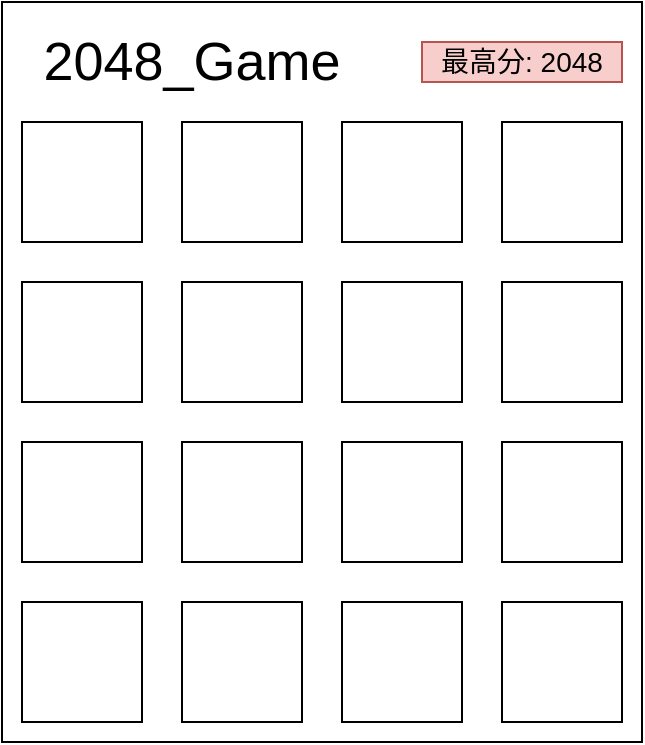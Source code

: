 <mxfile version="13.9.9" type="device"><diagram id="C5RBs43oDa-KdzZeNtuy" name="Page-1"><mxGraphModel dx="1086" dy="806" grid="1" gridSize="10" guides="1" tooltips="1" connect="1" arrows="1" fold="1" page="1" pageScale="1" pageWidth="827" pageHeight="1169" math="0" shadow="0"><root><mxCell id="WIyWlLk6GJQsqaUBKTNV-0"/><mxCell id="WIyWlLk6GJQsqaUBKTNV-1" parent="WIyWlLk6GJQsqaUBKTNV-0"/><mxCell id="wg_XO_ZBqODpzE-Q0OFW-0" value="" style="rounded=0;whiteSpace=wrap;html=1;" vertex="1" parent="WIyWlLk6GJQsqaUBKTNV-1"><mxGeometry width="320" height="370" as="geometry"/></mxCell><mxCell id="wg_XO_ZBqODpzE-Q0OFW-1" value="" style="rounded=0;whiteSpace=wrap;html=1;" vertex="1" parent="WIyWlLk6GJQsqaUBKTNV-1"><mxGeometry x="10" y="300" width="60" height="60" as="geometry"/></mxCell><mxCell id="wg_XO_ZBqODpzE-Q0OFW-2" value="" style="rounded=0;whiteSpace=wrap;html=1;" vertex="1" parent="WIyWlLk6GJQsqaUBKTNV-1"><mxGeometry x="90" y="300" width="60" height="60" as="geometry"/></mxCell><mxCell id="wg_XO_ZBqODpzE-Q0OFW-3" value="" style="rounded=0;whiteSpace=wrap;html=1;" vertex="1" parent="WIyWlLk6GJQsqaUBKTNV-1"><mxGeometry x="170" y="300" width="60" height="60" as="geometry"/></mxCell><mxCell id="wg_XO_ZBqODpzE-Q0OFW-4" value="" style="rounded=0;whiteSpace=wrap;html=1;" vertex="1" parent="WIyWlLk6GJQsqaUBKTNV-1"><mxGeometry x="250" y="300" width="60" height="60" as="geometry"/></mxCell><mxCell id="wg_XO_ZBqODpzE-Q0OFW-5" value="" style="rounded=0;whiteSpace=wrap;html=1;" vertex="1" parent="WIyWlLk6GJQsqaUBKTNV-1"><mxGeometry x="10" y="220" width="60" height="60" as="geometry"/></mxCell><mxCell id="wg_XO_ZBqODpzE-Q0OFW-6" value="" style="rounded=0;whiteSpace=wrap;html=1;" vertex="1" parent="WIyWlLk6GJQsqaUBKTNV-1"><mxGeometry x="90" y="220" width="60" height="60" as="geometry"/></mxCell><mxCell id="wg_XO_ZBqODpzE-Q0OFW-7" value="" style="rounded=0;whiteSpace=wrap;html=1;" vertex="1" parent="WIyWlLk6GJQsqaUBKTNV-1"><mxGeometry x="170" y="220" width="60" height="60" as="geometry"/></mxCell><mxCell id="wg_XO_ZBqODpzE-Q0OFW-8" value="" style="rounded=0;whiteSpace=wrap;html=1;" vertex="1" parent="WIyWlLk6GJQsqaUBKTNV-1"><mxGeometry x="250" y="220" width="60" height="60" as="geometry"/></mxCell><mxCell id="wg_XO_ZBqODpzE-Q0OFW-9" value="" style="rounded=0;whiteSpace=wrap;html=1;" vertex="1" parent="WIyWlLk6GJQsqaUBKTNV-1"><mxGeometry x="10" y="140" width="60" height="60" as="geometry"/></mxCell><mxCell id="wg_XO_ZBqODpzE-Q0OFW-10" value="" style="rounded=0;whiteSpace=wrap;html=1;" vertex="1" parent="WIyWlLk6GJQsqaUBKTNV-1"><mxGeometry x="90" y="140" width="60" height="60" as="geometry"/></mxCell><mxCell id="wg_XO_ZBqODpzE-Q0OFW-11" value="" style="rounded=0;whiteSpace=wrap;html=1;" vertex="1" parent="WIyWlLk6GJQsqaUBKTNV-1"><mxGeometry x="170" y="140" width="60" height="60" as="geometry"/></mxCell><mxCell id="wg_XO_ZBqODpzE-Q0OFW-12" value="" style="rounded=0;whiteSpace=wrap;html=1;" vertex="1" parent="WIyWlLk6GJQsqaUBKTNV-1"><mxGeometry x="250" y="140" width="60" height="60" as="geometry"/></mxCell><mxCell id="wg_XO_ZBqODpzE-Q0OFW-13" value="" style="rounded=0;whiteSpace=wrap;html=1;" vertex="1" parent="WIyWlLk6GJQsqaUBKTNV-1"><mxGeometry x="10" y="60" width="60" height="60" as="geometry"/></mxCell><mxCell id="wg_XO_ZBqODpzE-Q0OFW-14" value="" style="rounded=0;whiteSpace=wrap;html=1;" vertex="1" parent="WIyWlLk6GJQsqaUBKTNV-1"><mxGeometry x="90" y="60" width="60" height="60" as="geometry"/></mxCell><mxCell id="wg_XO_ZBqODpzE-Q0OFW-15" value="" style="rounded=0;whiteSpace=wrap;html=1;" vertex="1" parent="WIyWlLk6GJQsqaUBKTNV-1"><mxGeometry x="170" y="60" width="60" height="60" as="geometry"/></mxCell><mxCell id="wg_XO_ZBqODpzE-Q0OFW-16" value="" style="rounded=0;whiteSpace=wrap;html=1;" vertex="1" parent="WIyWlLk6GJQsqaUBKTNV-1"><mxGeometry x="250" y="60" width="60" height="60" as="geometry"/></mxCell><mxCell id="wg_XO_ZBqODpzE-Q0OFW-17" value="&lt;font style=&quot;font-size: 27px&quot;&gt;2048_Game&lt;/font&gt;" style="text;html=1;strokeColor=none;fillColor=none;align=center;verticalAlign=middle;whiteSpace=wrap;rounded=0;" vertex="1" parent="WIyWlLk6GJQsqaUBKTNV-1"><mxGeometry x="10" y="10" width="170" height="40" as="geometry"/></mxCell><mxCell id="wg_XO_ZBqODpzE-Q0OFW-18" value="&lt;font style=&quot;font-size: 14px&quot;&gt;最高分: 2048&lt;/font&gt;" style="text;html=1;strokeColor=#b85450;fillColor=#f8cecc;align=center;verticalAlign=middle;whiteSpace=wrap;rounded=0;" vertex="1" parent="WIyWlLk6GJQsqaUBKTNV-1"><mxGeometry x="210" y="20" width="100" height="20" as="geometry"/></mxCell></root></mxGraphModel></diagram></mxfile>